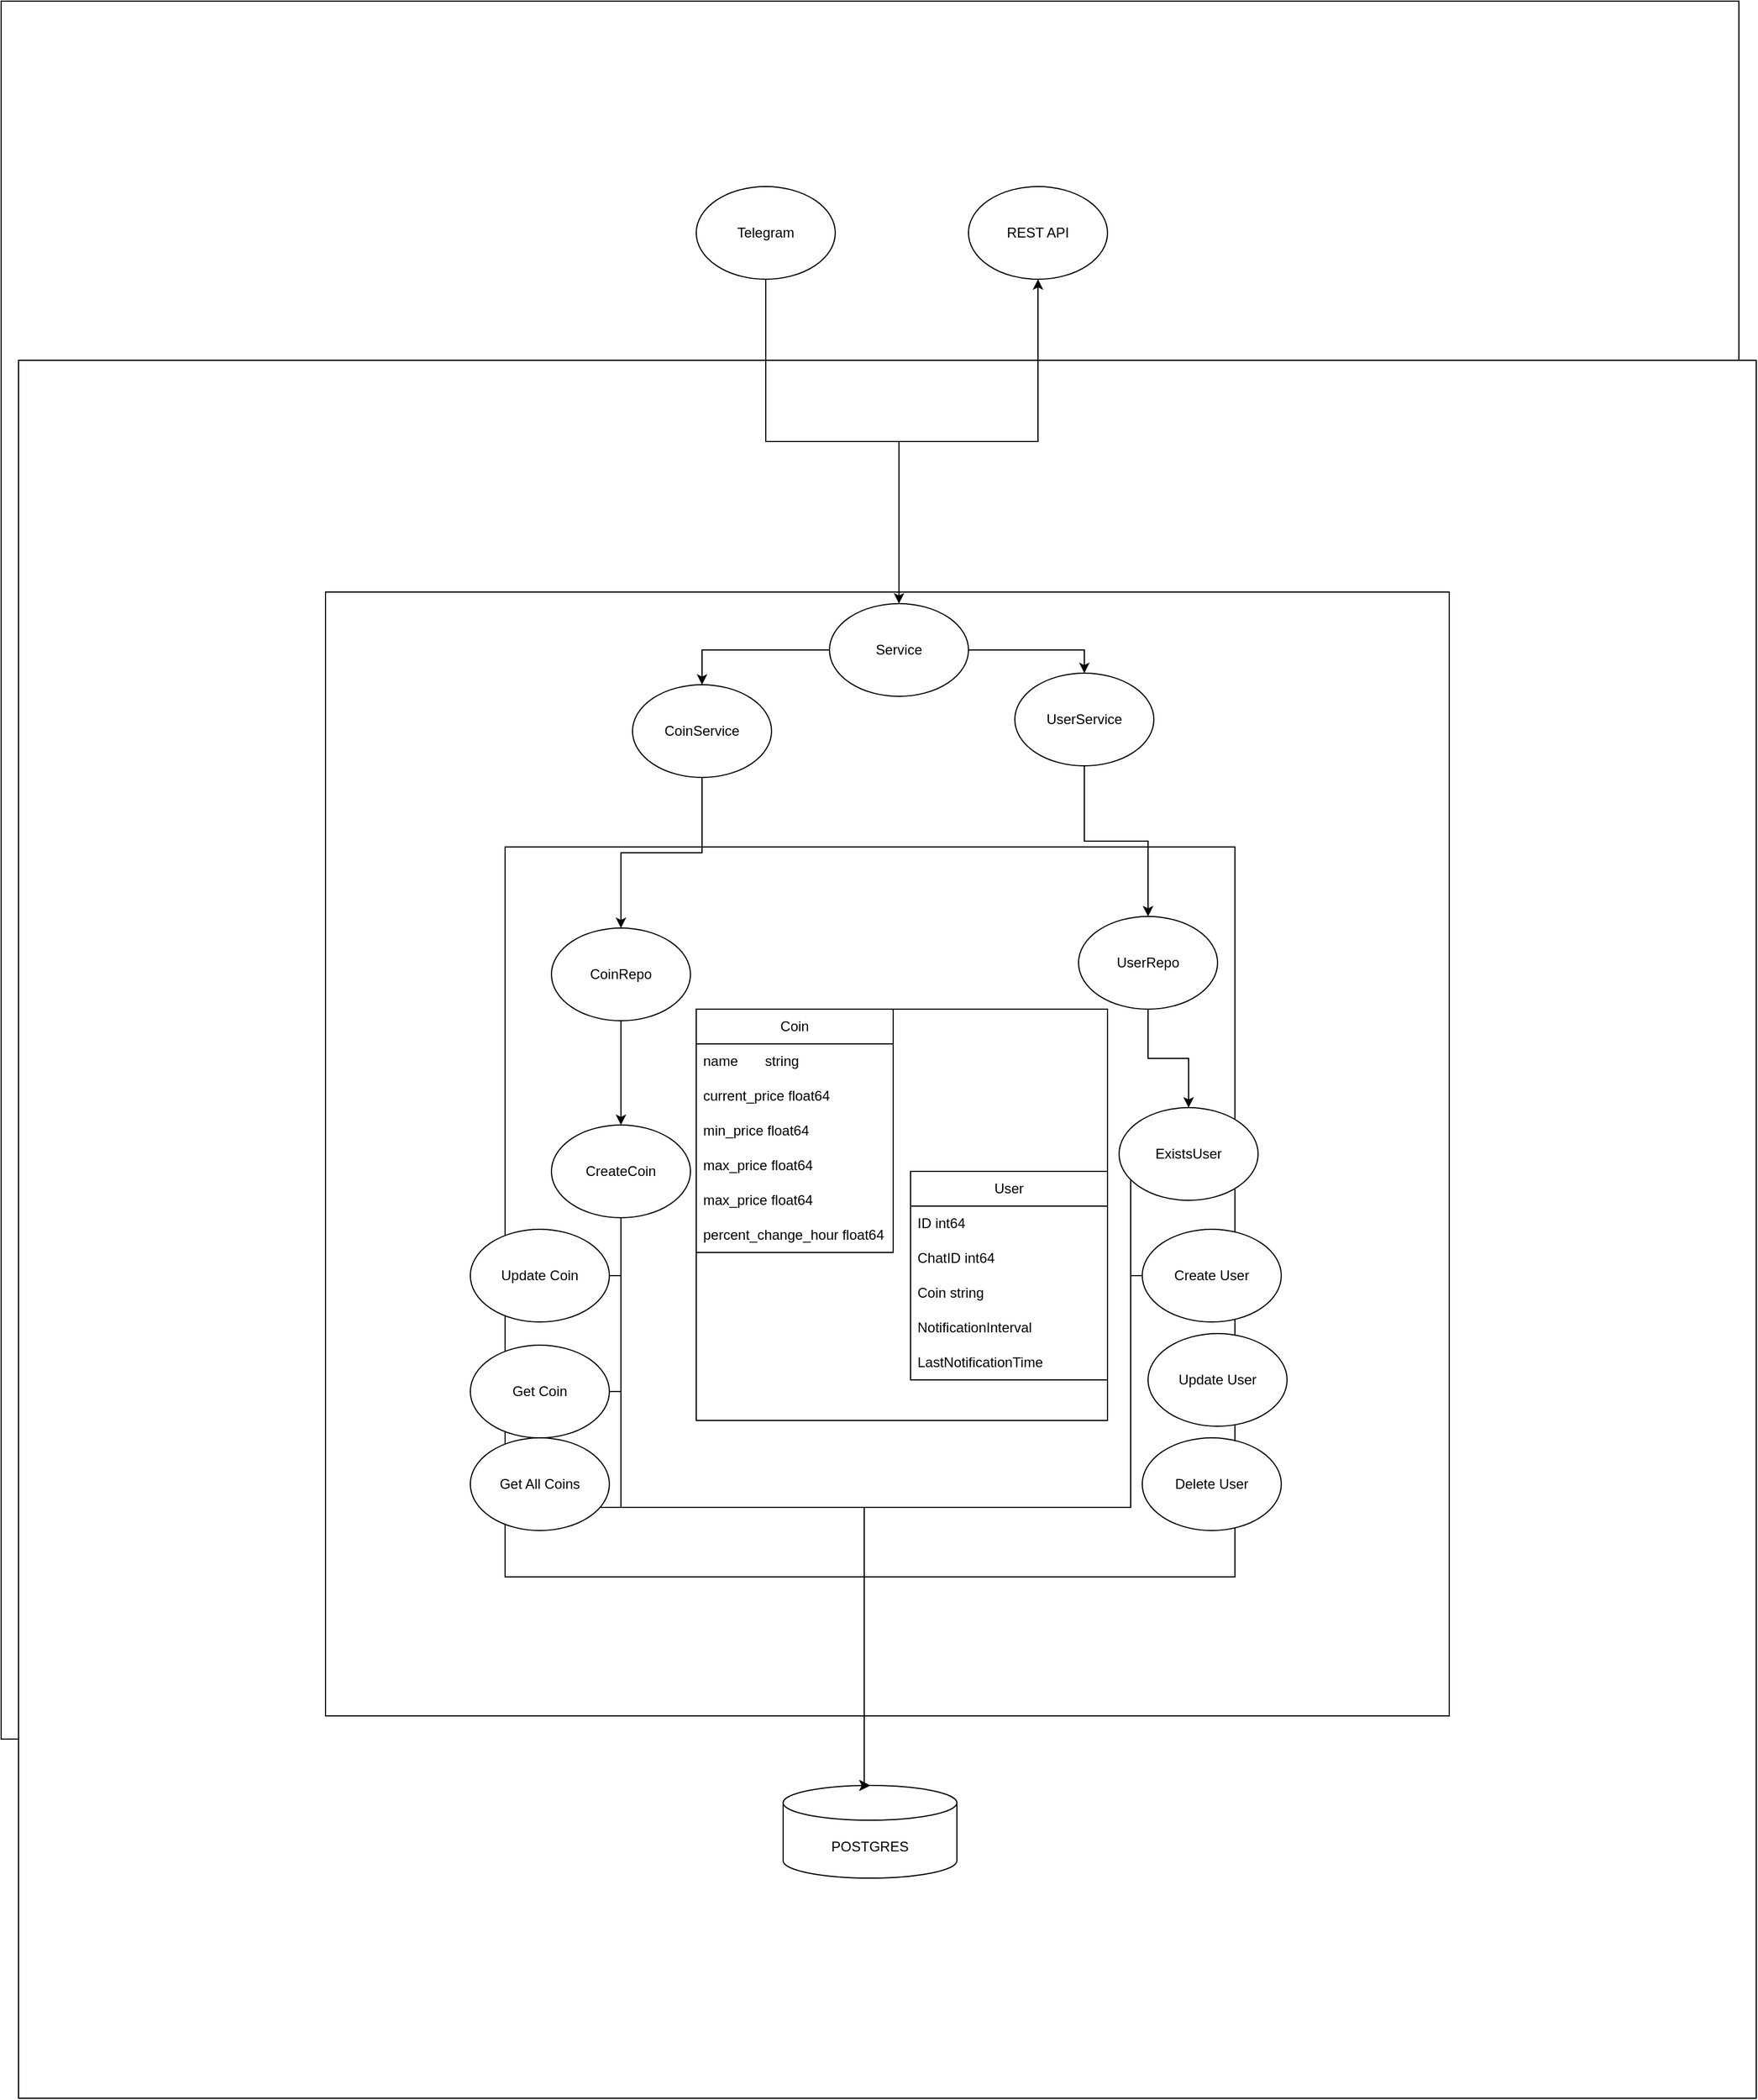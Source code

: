 <mxfile version="22.1.21" type="device">
  <diagram name="Page-1" id="TO5Ca2XAnfswPwZQurmM">
    <mxGraphModel dx="1949" dy="2184" grid="1" gridSize="10" guides="1" tooltips="1" connect="1" arrows="1" fold="1" page="1" pageScale="1" pageWidth="850" pageHeight="1100" math="0" shadow="0">
      <root>
        <mxCell id="0" />
        <mxCell id="1" parent="0" />
        <mxCell id="5t-yonrzGmxLYd3BEVHS-24" value="" style="whiteSpace=wrap;html=1;aspect=fixed;" parent="1" vertex="1">
          <mxGeometry x="-565" y="-750" width="1500" height="1500" as="geometry" />
        </mxCell>
        <mxCell id="5t-yonrzGmxLYd3BEVHS-21" value="" style="whiteSpace=wrap;html=1;aspect=fixed;" parent="1" vertex="1">
          <mxGeometry x="-550" y="-440" width="1500" height="1500" as="geometry" />
        </mxCell>
        <mxCell id="5t-yonrzGmxLYd3BEVHS-18" value="" style="whiteSpace=wrap;html=1;aspect=fixed;" parent="1" vertex="1">
          <mxGeometry x="-285" y="-240" width="970" height="970" as="geometry" />
        </mxCell>
        <mxCell id="5t-yonrzGmxLYd3BEVHS-9" value="" style="whiteSpace=wrap;html=1;aspect=fixed;" parent="1" vertex="1">
          <mxGeometry x="-130" y="-20" width="630" height="630" as="geometry" />
        </mxCell>
        <mxCell id="5t-yonrzGmxLYd3BEVHS-1" value="" style="whiteSpace=wrap;html=1;aspect=fixed;" parent="1" vertex="1">
          <mxGeometry x="35" y="120" width="355" height="355" as="geometry" />
        </mxCell>
        <mxCell id="5t-yonrzGmxLYd3BEVHS-2" value="Coin" style="swimlane;fontStyle=0;childLayout=stackLayout;horizontal=1;startSize=30;horizontalStack=0;resizeParent=1;resizeParentMax=0;resizeLast=0;collapsible=1;marginBottom=0;whiteSpace=wrap;html=1;" parent="1" vertex="1">
          <mxGeometry x="35" y="120" width="170" height="210" as="geometry" />
        </mxCell>
        <mxCell id="5t-yonrzGmxLYd3BEVHS-3" value="name&lt;span style=&quot;white-space: pre;&quot;&gt;&#x9;&lt;/span&gt;string" style="text;strokeColor=none;fillColor=none;align=left;verticalAlign=middle;spacingLeft=4;spacingRight=4;overflow=hidden;points=[[0,0.5],[1,0.5]];portConstraint=eastwest;rotatable=0;whiteSpace=wrap;html=1;" parent="5t-yonrzGmxLYd3BEVHS-2" vertex="1">
          <mxGeometry y="30" width="170" height="30" as="geometry" />
        </mxCell>
        <mxCell id="5t-yonrzGmxLYd3BEVHS-4" value="current_price float64" style="text;strokeColor=none;fillColor=none;align=left;verticalAlign=middle;spacingLeft=4;spacingRight=4;overflow=hidden;points=[[0,0.5],[1,0.5]];portConstraint=eastwest;rotatable=0;whiteSpace=wrap;html=1;" parent="5t-yonrzGmxLYd3BEVHS-2" vertex="1">
          <mxGeometry y="60" width="170" height="30" as="geometry" />
        </mxCell>
        <mxCell id="5t-yonrzGmxLYd3BEVHS-6" value="min_price float64" style="text;strokeColor=none;fillColor=none;align=left;verticalAlign=middle;spacingLeft=4;spacingRight=4;overflow=hidden;points=[[0,0.5],[1,0.5]];portConstraint=eastwest;rotatable=0;whiteSpace=wrap;html=1;" parent="5t-yonrzGmxLYd3BEVHS-2" vertex="1">
          <mxGeometry y="90" width="170" height="30" as="geometry" />
        </mxCell>
        <mxCell id="5t-yonrzGmxLYd3BEVHS-5" value="max_price float64" style="text;strokeColor=none;fillColor=none;align=left;verticalAlign=middle;spacingLeft=4;spacingRight=4;overflow=hidden;points=[[0,0.5],[1,0.5]];portConstraint=eastwest;rotatable=0;whiteSpace=wrap;html=1;" parent="5t-yonrzGmxLYd3BEVHS-2" vertex="1">
          <mxGeometry y="120" width="170" height="30" as="geometry" />
        </mxCell>
        <mxCell id="5t-yonrzGmxLYd3BEVHS-7" value="max_price float64" style="text;strokeColor=none;fillColor=none;align=left;verticalAlign=middle;spacingLeft=4;spacingRight=4;overflow=hidden;points=[[0,0.5],[1,0.5]];portConstraint=eastwest;rotatable=0;whiteSpace=wrap;html=1;" parent="5t-yonrzGmxLYd3BEVHS-2" vertex="1">
          <mxGeometry y="150" width="170" height="30" as="geometry" />
        </mxCell>
        <mxCell id="5t-yonrzGmxLYd3BEVHS-8" value="percent_change_hour float64" style="text;strokeColor=none;fillColor=none;align=left;verticalAlign=middle;spacingLeft=4;spacingRight=4;overflow=hidden;points=[[0,0.5],[1,0.5]];portConstraint=eastwest;rotatable=0;whiteSpace=wrap;html=1;" parent="5t-yonrzGmxLYd3BEVHS-2" vertex="1">
          <mxGeometry y="180" width="170" height="30" as="geometry" />
        </mxCell>
        <mxCell id="5t-yonrzGmxLYd3BEVHS-10" value="Create User" style="ellipse;whiteSpace=wrap;html=1;" parent="1" vertex="1">
          <mxGeometry x="420" y="310" width="120" height="80" as="geometry" />
        </mxCell>
        <mxCell id="5t-yonrzGmxLYd3BEVHS-11" value="CreateCoin" style="ellipse;whiteSpace=wrap;html=1;" parent="1" vertex="1">
          <mxGeometry x="-90" y="220" width="120" height="80" as="geometry" />
        </mxCell>
        <mxCell id="5t-yonrzGmxLYd3BEVHS-12" value="Update Coin" style="ellipse;whiteSpace=wrap;html=1;" parent="1" vertex="1">
          <mxGeometry x="-160" y="310" width="120" height="80" as="geometry" />
        </mxCell>
        <mxCell id="5t-yonrzGmxLYd3BEVHS-13" value="ExistsUser" style="ellipse;whiteSpace=wrap;html=1;" parent="1" vertex="1">
          <mxGeometry x="400" y="205" width="120" height="80" as="geometry" />
        </mxCell>
        <mxCell id="5t-yonrzGmxLYd3BEVHS-16" style="edgeStyle=orthogonalEdgeStyle;rounded=0;orthogonalLoop=1;jettySize=auto;html=1;entryX=0.5;entryY=0;entryDx=0;entryDy=0;" parent="1" source="5t-yonrzGmxLYd3BEVHS-15" target="5t-yonrzGmxLYd3BEVHS-11" edge="1">
          <mxGeometry relative="1" as="geometry" />
        </mxCell>
        <mxCell id="5t-yonrzGmxLYd3BEVHS-15" value="CoinRepo" style="ellipse;whiteSpace=wrap;html=1;" parent="1" vertex="1">
          <mxGeometry x="-90" y="50" width="120" height="80" as="geometry" />
        </mxCell>
        <mxCell id="5t-yonrzGmxLYd3BEVHS-20" style="edgeStyle=orthogonalEdgeStyle;rounded=0;orthogonalLoop=1;jettySize=auto;html=1;entryX=0.5;entryY=0;entryDx=0;entryDy=0;" parent="1" source="5t-yonrzGmxLYd3BEVHS-19" target="5t-yonrzGmxLYd3BEVHS-15" edge="1">
          <mxGeometry relative="1" as="geometry" />
        </mxCell>
        <mxCell id="5t-yonrzGmxLYd3BEVHS-19" value="CoinService" style="ellipse;whiteSpace=wrap;html=1;" parent="1" vertex="1">
          <mxGeometry x="-20" y="-160" width="120" height="80" as="geometry" />
        </mxCell>
        <mxCell id="5t-yonrzGmxLYd3BEVHS-23" value="POSTGRES" style="shape=cylinder3;whiteSpace=wrap;html=1;boundedLbl=1;backgroundOutline=1;size=15;" parent="1" vertex="1">
          <mxGeometry x="110" y="790" width="150" height="80" as="geometry" />
        </mxCell>
        <mxCell id="5t-yonrzGmxLYd3BEVHS-25" value="REST API" style="ellipse;whiteSpace=wrap;html=1;" parent="1" vertex="1">
          <mxGeometry x="270" y="-590" width="120" height="80" as="geometry" />
        </mxCell>
        <mxCell id="acbM08ZVJa5Oi5j_uAcI-29" style="edgeStyle=orthogonalEdgeStyle;rounded=0;orthogonalLoop=1;jettySize=auto;html=1;entryX=0.5;entryY=0;entryDx=0;entryDy=0;" edge="1" parent="1" source="5t-yonrzGmxLYd3BEVHS-26" target="acbM08ZVJa5Oi5j_uAcI-24">
          <mxGeometry relative="1" as="geometry" />
        </mxCell>
        <mxCell id="5t-yonrzGmxLYd3BEVHS-26" value="Telegram" style="ellipse;whiteSpace=wrap;html=1;" parent="1" vertex="1">
          <mxGeometry x="35" y="-590" width="120" height="80" as="geometry" />
        </mxCell>
        <mxCell id="acbM08ZVJa5Oi5j_uAcI-1" style="edgeStyle=orthogonalEdgeStyle;rounded=0;orthogonalLoop=1;jettySize=auto;html=1;entryX=0.5;entryY=0;entryDx=0;entryDy=0;entryPerimeter=0;" edge="1" parent="1" source="5t-yonrzGmxLYd3BEVHS-10" target="5t-yonrzGmxLYd3BEVHS-23">
          <mxGeometry relative="1" as="geometry">
            <Array as="points">
              <mxPoint x="410" y="350" />
              <mxPoint x="410" y="550" />
              <mxPoint x="180" y="550" />
            </Array>
          </mxGeometry>
        </mxCell>
        <mxCell id="acbM08ZVJa5Oi5j_uAcI-2" style="edgeStyle=orthogonalEdgeStyle;rounded=0;orthogonalLoop=1;jettySize=auto;html=1;entryX=0.5;entryY=0;entryDx=0;entryDy=0;entryPerimeter=0;" edge="1" parent="1" source="5t-yonrzGmxLYd3BEVHS-12" target="5t-yonrzGmxLYd3BEVHS-23">
          <mxGeometry relative="1" as="geometry">
            <Array as="points">
              <mxPoint x="-30" y="350" />
              <mxPoint x="-30" y="550" />
              <mxPoint x="180" y="550" />
            </Array>
          </mxGeometry>
        </mxCell>
        <mxCell id="acbM08ZVJa5Oi5j_uAcI-3" style="edgeStyle=orthogonalEdgeStyle;rounded=0;orthogonalLoop=1;jettySize=auto;html=1;entryX=0.5;entryY=0;entryDx=0;entryDy=0;entryPerimeter=0;" edge="1" parent="1" source="5t-yonrzGmxLYd3BEVHS-11" target="5t-yonrzGmxLYd3BEVHS-23">
          <mxGeometry relative="1" as="geometry">
            <Array as="points">
              <mxPoint x="-30" y="550" />
              <mxPoint x="180" y="550" />
            </Array>
          </mxGeometry>
        </mxCell>
        <mxCell id="acbM08ZVJa5Oi5j_uAcI-4" style="edgeStyle=orthogonalEdgeStyle;rounded=0;orthogonalLoop=1;jettySize=auto;html=1;entryX=0.5;entryY=0;entryDx=0;entryDy=0;entryPerimeter=0;" edge="1" parent="1" source="5t-yonrzGmxLYd3BEVHS-13" target="5t-yonrzGmxLYd3BEVHS-23">
          <mxGeometry relative="1" as="geometry">
            <Array as="points">
              <mxPoint x="410" y="550" />
              <mxPoint x="180" y="550" />
            </Array>
          </mxGeometry>
        </mxCell>
        <mxCell id="acbM08ZVJa5Oi5j_uAcI-5" value="Get Coin" style="ellipse;whiteSpace=wrap;html=1;" vertex="1" parent="1">
          <mxGeometry x="-160" y="410" width="120" height="80" as="geometry" />
        </mxCell>
        <mxCell id="acbM08ZVJa5Oi5j_uAcI-6" style="edgeStyle=orthogonalEdgeStyle;rounded=0;orthogonalLoop=1;jettySize=auto;html=1;entryX=0.5;entryY=0;entryDx=0;entryDy=0;entryPerimeter=0;" edge="1" parent="1" source="acbM08ZVJa5Oi5j_uAcI-5" target="5t-yonrzGmxLYd3BEVHS-23">
          <mxGeometry relative="1" as="geometry">
            <Array as="points">
              <mxPoint x="-30" y="450" />
              <mxPoint x="-30" y="550" />
              <mxPoint x="180" y="550" />
            </Array>
          </mxGeometry>
        </mxCell>
        <mxCell id="acbM08ZVJa5Oi5j_uAcI-7" value="Get All Coins" style="ellipse;whiteSpace=wrap;html=1;" vertex="1" parent="1">
          <mxGeometry x="-160" y="490" width="120" height="80" as="geometry" />
        </mxCell>
        <mxCell id="acbM08ZVJa5Oi5j_uAcI-8" style="edgeStyle=orthogonalEdgeStyle;rounded=0;orthogonalLoop=1;jettySize=auto;html=1;entryX=0.5;entryY=0;entryDx=0;entryDy=0;entryPerimeter=0;" edge="1" parent="1" source="acbM08ZVJa5Oi5j_uAcI-7" target="5t-yonrzGmxLYd3BEVHS-23">
          <mxGeometry relative="1" as="geometry">
            <Array as="points">
              <mxPoint x="180" y="550" />
            </Array>
          </mxGeometry>
        </mxCell>
        <mxCell id="acbM08ZVJa5Oi5j_uAcI-9" style="edgeStyle=orthogonalEdgeStyle;rounded=0;orthogonalLoop=1;jettySize=auto;html=1;entryX=0.5;entryY=0;entryDx=0;entryDy=0;entryPerimeter=0;" edge="1" parent="1" source="5t-yonrzGmxLYd3BEVHS-10" target="5t-yonrzGmxLYd3BEVHS-23">
          <mxGeometry relative="1" as="geometry">
            <Array as="points">
              <mxPoint x="410" y="350" />
              <mxPoint x="410" y="550" />
              <mxPoint x="180" y="550" />
            </Array>
          </mxGeometry>
        </mxCell>
        <mxCell id="acbM08ZVJa5Oi5j_uAcI-14" style="edgeStyle=orthogonalEdgeStyle;rounded=0;orthogonalLoop=1;jettySize=auto;html=1;entryX=0.5;entryY=0;entryDx=0;entryDy=0;" edge="1" parent="1" source="acbM08ZVJa5Oi5j_uAcI-10" target="5t-yonrzGmxLYd3BEVHS-13">
          <mxGeometry relative="1" as="geometry" />
        </mxCell>
        <mxCell id="acbM08ZVJa5Oi5j_uAcI-10" value="UserRepo" style="ellipse;whiteSpace=wrap;html=1;" vertex="1" parent="1">
          <mxGeometry x="365" y="40" width="120" height="80" as="geometry" />
        </mxCell>
        <mxCell id="acbM08ZVJa5Oi5j_uAcI-15" style="edgeStyle=orthogonalEdgeStyle;rounded=0;orthogonalLoop=1;jettySize=auto;html=1;entryX=0.5;entryY=0;entryDx=0;entryDy=0;" edge="1" parent="1" source="acbM08ZVJa5Oi5j_uAcI-11" target="acbM08ZVJa5Oi5j_uAcI-10">
          <mxGeometry relative="1" as="geometry" />
        </mxCell>
        <mxCell id="acbM08ZVJa5Oi5j_uAcI-11" value="UserService" style="ellipse;whiteSpace=wrap;html=1;" vertex="1" parent="1">
          <mxGeometry x="310" y="-170" width="120" height="80" as="geometry" />
        </mxCell>
        <mxCell id="acbM08ZVJa5Oi5j_uAcI-12" value="Update User" style="ellipse;whiteSpace=wrap;html=1;" vertex="1" parent="1">
          <mxGeometry x="425" y="400" width="120" height="80" as="geometry" />
        </mxCell>
        <mxCell id="acbM08ZVJa5Oi5j_uAcI-13" value="Delete User" style="ellipse;whiteSpace=wrap;html=1;" vertex="1" parent="1">
          <mxGeometry x="420" y="490" width="120" height="80" as="geometry" />
        </mxCell>
        <mxCell id="acbM08ZVJa5Oi5j_uAcI-17" value="User" style="swimlane;fontStyle=0;childLayout=stackLayout;horizontal=1;startSize=30;horizontalStack=0;resizeParent=1;resizeParentMax=0;resizeLast=0;collapsible=1;marginBottom=0;whiteSpace=wrap;html=1;" vertex="1" parent="1">
          <mxGeometry x="220" y="260" width="170" height="180" as="geometry" />
        </mxCell>
        <mxCell id="acbM08ZVJa5Oi5j_uAcI-18" value="ID int64" style="text;strokeColor=none;fillColor=none;align=left;verticalAlign=middle;spacingLeft=4;spacingRight=4;overflow=hidden;points=[[0,0.5],[1,0.5]];portConstraint=eastwest;rotatable=0;whiteSpace=wrap;html=1;" vertex="1" parent="acbM08ZVJa5Oi5j_uAcI-17">
          <mxGeometry y="30" width="170" height="30" as="geometry" />
        </mxCell>
        <mxCell id="acbM08ZVJa5Oi5j_uAcI-19" value="ChatID int64" style="text;strokeColor=none;fillColor=none;align=left;verticalAlign=middle;spacingLeft=4;spacingRight=4;overflow=hidden;points=[[0,0.5],[1,0.5]];portConstraint=eastwest;rotatable=0;whiteSpace=wrap;html=1;" vertex="1" parent="acbM08ZVJa5Oi5j_uAcI-17">
          <mxGeometry y="60" width="170" height="30" as="geometry" />
        </mxCell>
        <mxCell id="acbM08ZVJa5Oi5j_uAcI-20" value="Coin string" style="text;strokeColor=none;fillColor=none;align=left;verticalAlign=middle;spacingLeft=4;spacingRight=4;overflow=hidden;points=[[0,0.5],[1,0.5]];portConstraint=eastwest;rotatable=0;whiteSpace=wrap;html=1;" vertex="1" parent="acbM08ZVJa5Oi5j_uAcI-17">
          <mxGeometry y="90" width="170" height="30" as="geometry" />
        </mxCell>
        <mxCell id="acbM08ZVJa5Oi5j_uAcI-21" value="NotificationInterval&amp;nbsp;" style="text;strokeColor=none;fillColor=none;align=left;verticalAlign=middle;spacingLeft=4;spacingRight=4;overflow=hidden;points=[[0,0.5],[1,0.5]];portConstraint=eastwest;rotatable=0;whiteSpace=wrap;html=1;" vertex="1" parent="acbM08ZVJa5Oi5j_uAcI-17">
          <mxGeometry y="120" width="170" height="30" as="geometry" />
        </mxCell>
        <mxCell id="acbM08ZVJa5Oi5j_uAcI-22" value="LastNotificationTime" style="text;strokeColor=none;fillColor=none;align=left;verticalAlign=middle;spacingLeft=4;spacingRight=4;overflow=hidden;points=[[0,0.5],[1,0.5]];portConstraint=eastwest;rotatable=0;whiteSpace=wrap;html=1;" vertex="1" parent="acbM08ZVJa5Oi5j_uAcI-17">
          <mxGeometry y="150" width="170" height="30" as="geometry" />
        </mxCell>
        <mxCell id="acbM08ZVJa5Oi5j_uAcI-26" style="edgeStyle=orthogonalEdgeStyle;rounded=0;orthogonalLoop=1;jettySize=auto;html=1;entryX=0.5;entryY=0;entryDx=0;entryDy=0;" edge="1" parent="1" source="acbM08ZVJa5Oi5j_uAcI-24" target="5t-yonrzGmxLYd3BEVHS-19">
          <mxGeometry relative="1" as="geometry" />
        </mxCell>
        <mxCell id="acbM08ZVJa5Oi5j_uAcI-27" style="edgeStyle=orthogonalEdgeStyle;rounded=0;orthogonalLoop=1;jettySize=auto;html=1;entryX=0.5;entryY=0;entryDx=0;entryDy=0;" edge="1" parent="1" source="acbM08ZVJa5Oi5j_uAcI-24" target="acbM08ZVJa5Oi5j_uAcI-11">
          <mxGeometry relative="1" as="geometry" />
        </mxCell>
        <mxCell id="acbM08ZVJa5Oi5j_uAcI-28" style="edgeStyle=orthogonalEdgeStyle;rounded=0;orthogonalLoop=1;jettySize=auto;html=1;entryX=0.5;entryY=1;entryDx=0;entryDy=0;" edge="1" parent="1" source="acbM08ZVJa5Oi5j_uAcI-24" target="5t-yonrzGmxLYd3BEVHS-25">
          <mxGeometry relative="1" as="geometry" />
        </mxCell>
        <mxCell id="acbM08ZVJa5Oi5j_uAcI-24" value="Service" style="ellipse;whiteSpace=wrap;html=1;" vertex="1" parent="1">
          <mxGeometry x="150" y="-230" width="120" height="80" as="geometry" />
        </mxCell>
      </root>
    </mxGraphModel>
  </diagram>
</mxfile>
